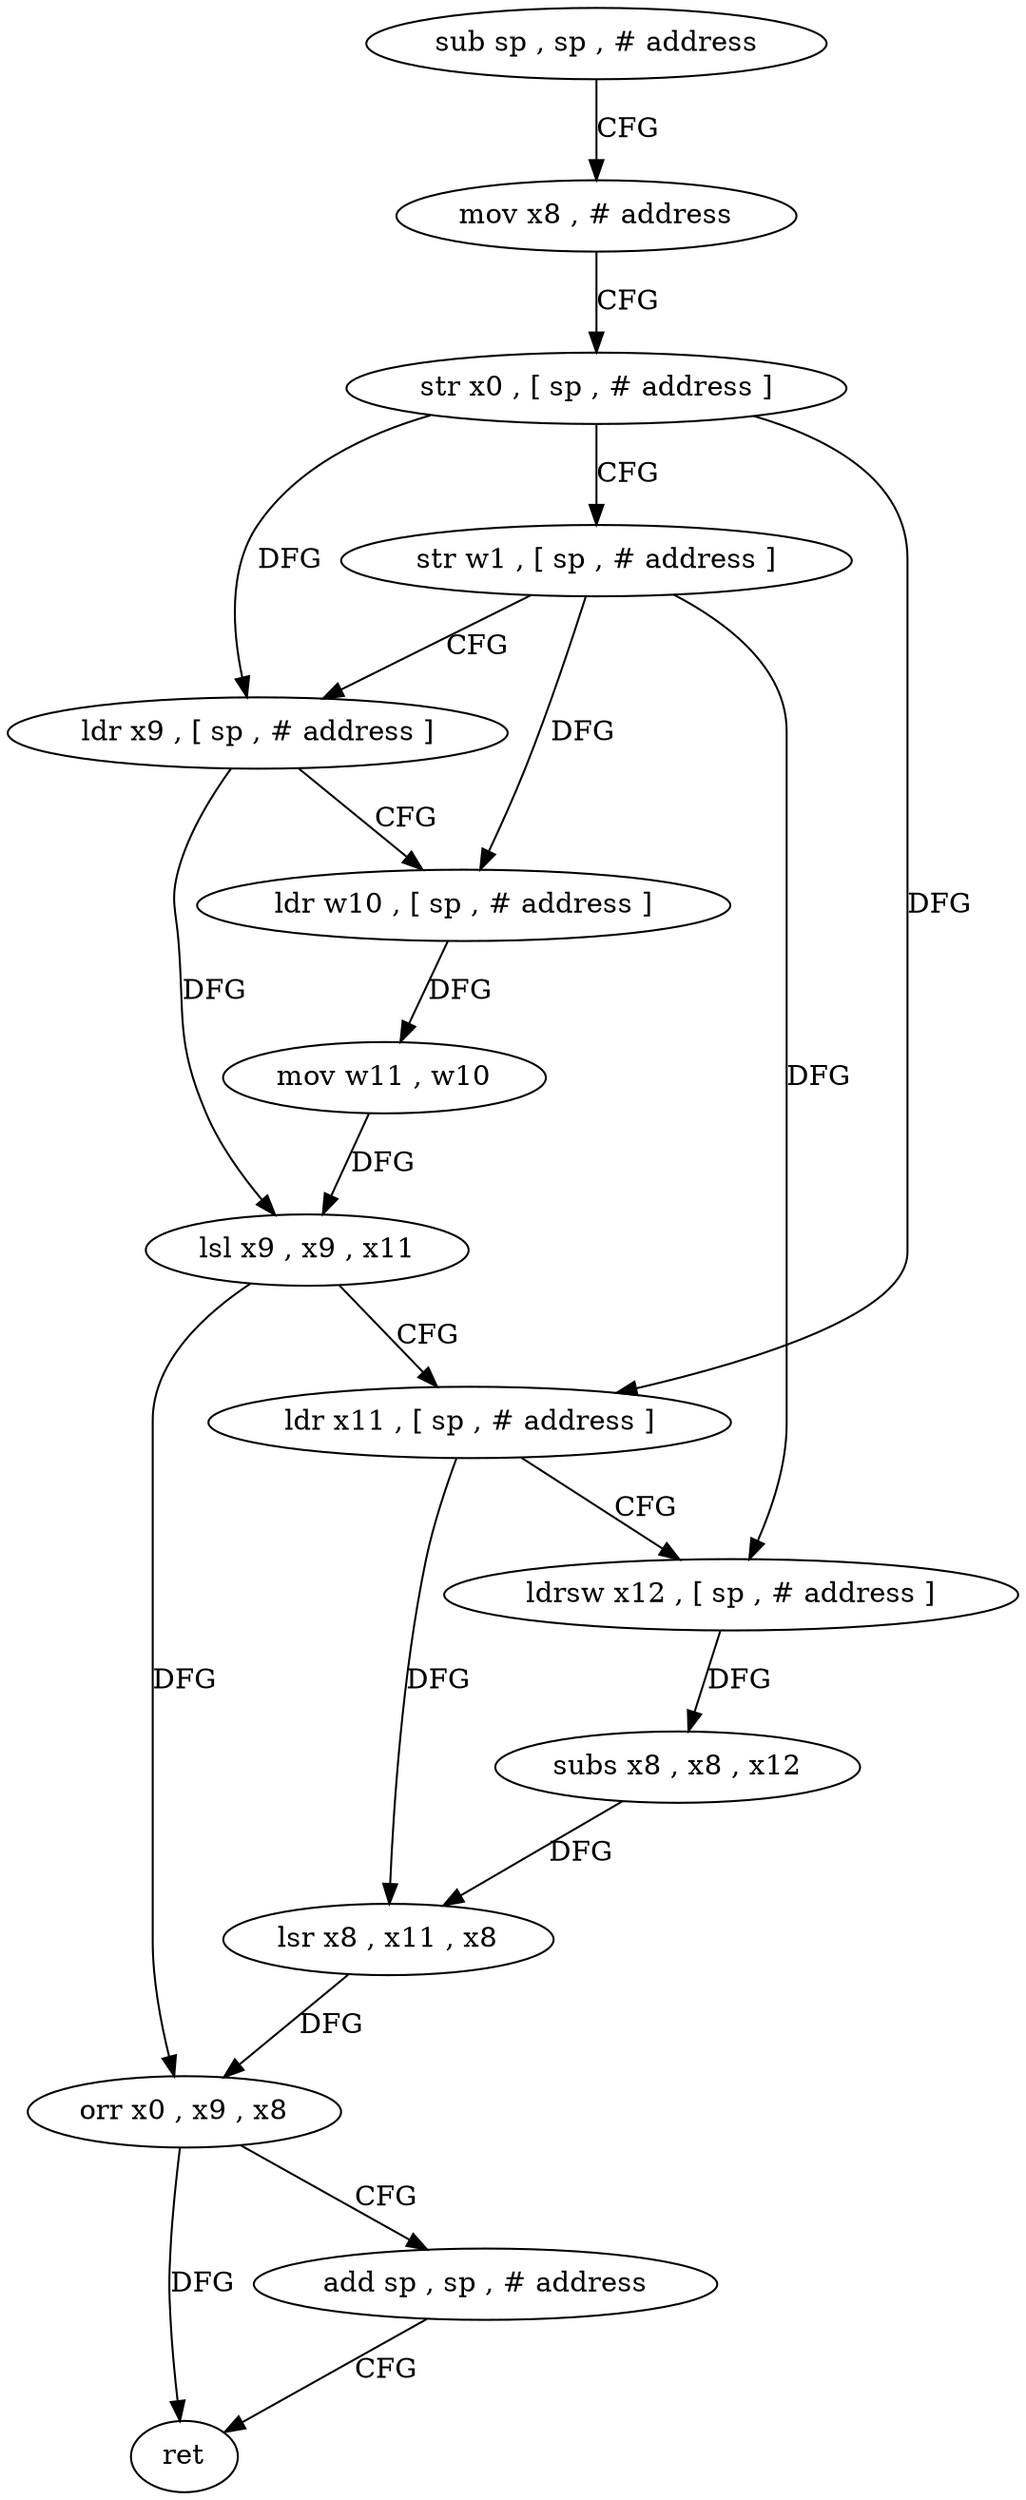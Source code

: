 digraph "func" {
"4274476" [label = "sub sp , sp , # address" ]
"4274480" [label = "mov x8 , # address" ]
"4274484" [label = "str x0 , [ sp , # address ]" ]
"4274488" [label = "str w1 , [ sp , # address ]" ]
"4274492" [label = "ldr x9 , [ sp , # address ]" ]
"4274496" [label = "ldr w10 , [ sp , # address ]" ]
"4274500" [label = "mov w11 , w10" ]
"4274504" [label = "lsl x9 , x9 , x11" ]
"4274508" [label = "ldr x11 , [ sp , # address ]" ]
"4274512" [label = "ldrsw x12 , [ sp , # address ]" ]
"4274516" [label = "subs x8 , x8 , x12" ]
"4274520" [label = "lsr x8 , x11 , x8" ]
"4274524" [label = "orr x0 , x9 , x8" ]
"4274528" [label = "add sp , sp , # address" ]
"4274532" [label = "ret" ]
"4274476" -> "4274480" [ label = "CFG" ]
"4274480" -> "4274484" [ label = "CFG" ]
"4274484" -> "4274488" [ label = "CFG" ]
"4274484" -> "4274492" [ label = "DFG" ]
"4274484" -> "4274508" [ label = "DFG" ]
"4274488" -> "4274492" [ label = "CFG" ]
"4274488" -> "4274496" [ label = "DFG" ]
"4274488" -> "4274512" [ label = "DFG" ]
"4274492" -> "4274496" [ label = "CFG" ]
"4274492" -> "4274504" [ label = "DFG" ]
"4274496" -> "4274500" [ label = "DFG" ]
"4274500" -> "4274504" [ label = "DFG" ]
"4274504" -> "4274508" [ label = "CFG" ]
"4274504" -> "4274524" [ label = "DFG" ]
"4274508" -> "4274512" [ label = "CFG" ]
"4274508" -> "4274520" [ label = "DFG" ]
"4274512" -> "4274516" [ label = "DFG" ]
"4274516" -> "4274520" [ label = "DFG" ]
"4274520" -> "4274524" [ label = "DFG" ]
"4274524" -> "4274528" [ label = "CFG" ]
"4274524" -> "4274532" [ label = "DFG" ]
"4274528" -> "4274532" [ label = "CFG" ]
}
